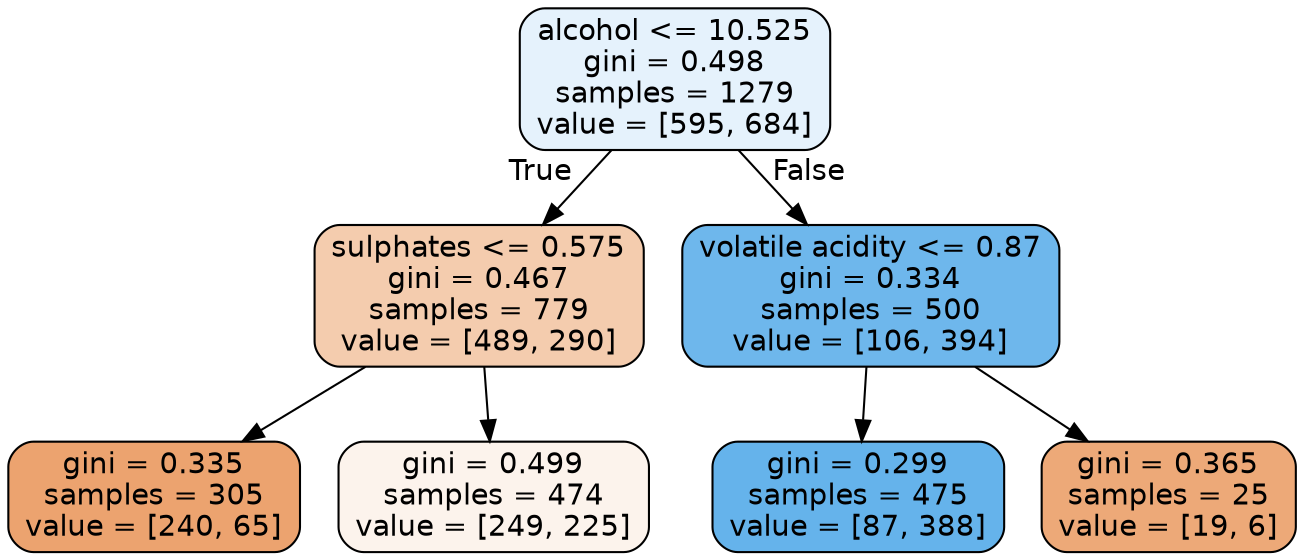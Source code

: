 digraph Tree {
node [shape=box, style="filled, rounded", color="black", fontname=helvetica] ;
edge [fontname=helvetica] ;
0 [label="alcohol <= 10.525\ngini = 0.498\nsamples = 1279\nvalue = [595, 684]", fillcolor="#e5f2fc"] ;
1 [label="sulphates <= 0.575\ngini = 0.467\nsamples = 779\nvalue = [489, 290]", fillcolor="#f4ccae"] ;
0 -> 1 [labeldistance=2.5, labelangle=45, headlabel="True"] ;
2 [label="gini = 0.335\nsamples = 305\nvalue = [240, 65]", fillcolor="#eca36f"] ;
1 -> 2 ;
3 [label="gini = 0.499\nsamples = 474\nvalue = [249, 225]", fillcolor="#fcf3ec"] ;
1 -> 3 ;
4 [label="volatile acidity <= 0.87\ngini = 0.334\nsamples = 500\nvalue = [106, 394]", fillcolor="#6eb7ec"] ;
0 -> 4 [labeldistance=2.5, labelangle=-45, headlabel="False"] ;
5 [label="gini = 0.299\nsamples = 475\nvalue = [87, 388]", fillcolor="#65b3eb"] ;
4 -> 5 ;
6 [label="gini = 0.365\nsamples = 25\nvalue = [19, 6]", fillcolor="#eda978"] ;
4 -> 6 ;
}